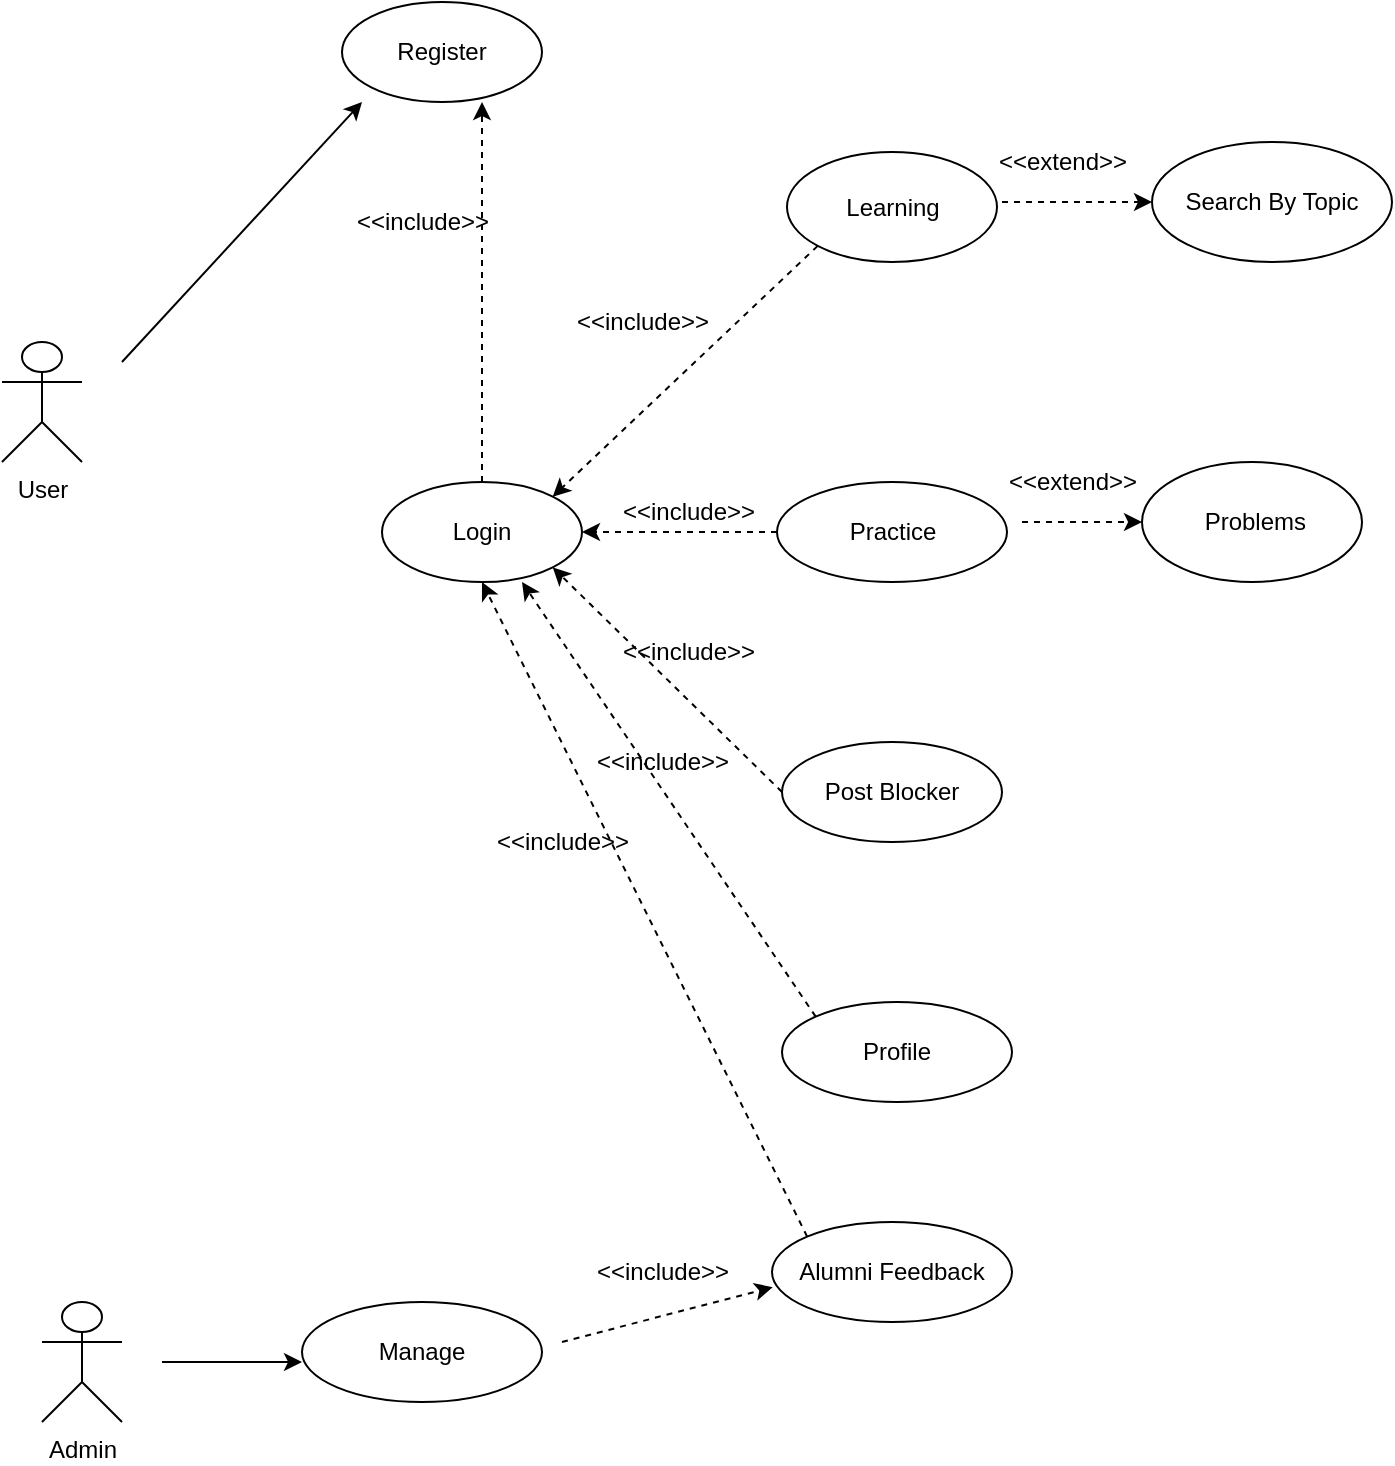 <mxfile version="14.6.13" type="device"><diagram id="oDY6YSs_Ly7o4XO8cJxK" name="Page-1"><mxGraphModel dx="1038" dy="580" grid="1" gridSize="10" guides="1" tooltips="1" connect="1" arrows="1" fold="1" page="1" pageScale="1" pageWidth="1400" pageHeight="850" math="0" shadow="0"><root><mxCell id="0"/><mxCell id="1" parent="0"/><mxCell id="HIAprlGVLeKQBiOKEmwT-77" value="User" style="shape=umlActor;verticalLabelPosition=bottom;verticalAlign=top;html=1;outlineConnect=0;" parent="1" vertex="1"><mxGeometry x="60" y="270" width="40" height="60" as="geometry"/></mxCell><mxCell id="HIAprlGVLeKQBiOKEmwT-78" value="Register" style="ellipse;whiteSpace=wrap;html=1;" parent="1" vertex="1"><mxGeometry x="230" y="100" width="100" height="50" as="geometry"/></mxCell><mxCell id="HIAprlGVLeKQBiOKEmwT-79" value="" style="edgeStyle=orthogonalEdgeStyle;rounded=0;orthogonalLoop=1;jettySize=auto;html=1;dashed=1;" parent="1" source="HIAprlGVLeKQBiOKEmwT-80" edge="1"><mxGeometry relative="1" as="geometry"><mxPoint x="300" y="150" as="targetPoint"/><Array as="points"><mxPoint x="300" y="160"/><mxPoint x="300" y="160"/></Array></mxGeometry></mxCell><mxCell id="HIAprlGVLeKQBiOKEmwT-80" value="Login" style="ellipse;whiteSpace=wrap;html=1;" parent="1" vertex="1"><mxGeometry x="250" y="340" width="100" height="50" as="geometry"/></mxCell><mxCell id="HIAprlGVLeKQBiOKEmwT-81" value="" style="endArrow=classic;html=1;" parent="1" edge="1"><mxGeometry width="50" height="50" relative="1" as="geometry"><mxPoint x="120" y="280" as="sourcePoint"/><mxPoint x="240" y="150" as="targetPoint"/><Array as="points"/></mxGeometry></mxCell><mxCell id="HIAprlGVLeKQBiOKEmwT-83" value="Learning" style="ellipse;whiteSpace=wrap;html=1;" parent="1" vertex="1"><mxGeometry x="452.5" y="175" width="105" height="55" as="geometry"/></mxCell><mxCell id="HIAprlGVLeKQBiOKEmwT-84" value="Search By Topic" style="ellipse;whiteSpace=wrap;html=1;" parent="1" vertex="1"><mxGeometry x="635" y="170" width="120" height="60" as="geometry"/></mxCell><mxCell id="HIAprlGVLeKQBiOKEmwT-85" value="&amp;lt;&amp;lt;include&amp;gt;&amp;gt;" style="text;html=1;align=center;verticalAlign=middle;resizable=0;points=[];autosize=1;strokeColor=none;" parent="1" vertex="1"><mxGeometry x="230" y="200" width="80" height="20" as="geometry"/></mxCell><mxCell id="HIAprlGVLeKQBiOKEmwT-91" value="" style="endArrow=classic;html=1;dashed=1;entryX=0;entryY=0.5;entryDx=0;entryDy=0;" parent="1" edge="1" target="HIAprlGVLeKQBiOKEmwT-84"><mxGeometry width="50" height="50" relative="1" as="geometry"><mxPoint x="560" y="200" as="sourcePoint"/><mxPoint x="630" y="130" as="targetPoint"/></mxGeometry></mxCell><mxCell id="HIAprlGVLeKQBiOKEmwT-95" value="&amp;lt;&amp;lt;extend&amp;gt;&amp;gt;" style="text;html=1;align=center;verticalAlign=middle;resizable=0;points=[];autosize=1;strokeColor=none;" parent="1" vertex="1"><mxGeometry x="550" y="170" width="80" height="20" as="geometry"/></mxCell><mxCell id="HIAprlGVLeKQBiOKEmwT-97" value="" style="endArrow=classic;html=1;dashed=1;exitX=0;exitY=1;exitDx=0;exitDy=0;entryX=1;entryY=0;entryDx=0;entryDy=0;" parent="1" source="HIAprlGVLeKQBiOKEmwT-83" edge="1" target="HIAprlGVLeKQBiOKEmwT-80"><mxGeometry width="50" height="50" relative="1" as="geometry"><mxPoint x="280.04" y="483.02" as="sourcePoint"/><mxPoint x="420" y="320" as="targetPoint"/><Array as="points"/></mxGeometry></mxCell><mxCell id="HIAprlGVLeKQBiOKEmwT-98" value="" style="endArrow=classic;html=1;dashed=1;entryX=1;entryY=0.5;entryDx=0;entryDy=0;exitX=0;exitY=0.5;exitDx=0;exitDy=0;" parent="1" source="HIAprlGVLeKQBiOKEmwT-99" edge="1" target="HIAprlGVLeKQBiOKEmwT-80"><mxGeometry width="50" height="50" relative="1" as="geometry"><mxPoint x="420" y="340" as="sourcePoint"/><mxPoint x="440" y="364.5" as="targetPoint"/></mxGeometry></mxCell><mxCell id="HIAprlGVLeKQBiOKEmwT-99" value="Practice" style="ellipse;whiteSpace=wrap;html=1;" parent="1" vertex="1"><mxGeometry x="447.5" y="340" width="115" height="50" as="geometry"/></mxCell><mxCell id="HIAprlGVLeKQBiOKEmwT-100" value="&amp;nbsp;Problems" style="ellipse;whiteSpace=wrap;html=1;" parent="1" vertex="1"><mxGeometry x="630" y="330" width="110" height="60" as="geometry"/></mxCell><mxCell id="HIAprlGVLeKQBiOKEmwT-101" value="Post Blocker" style="ellipse;whiteSpace=wrap;html=1;" parent="1" vertex="1"><mxGeometry x="450" y="470" width="110" height="50" as="geometry"/></mxCell><mxCell id="HIAprlGVLeKQBiOKEmwT-102" value="" style="endArrow=classic;html=1;dashed=1;entryX=1;entryY=1;entryDx=0;entryDy=0;exitX=0;exitY=0.5;exitDx=0;exitDy=0;" parent="1" edge="1" target="HIAprlGVLeKQBiOKEmwT-80" source="HIAprlGVLeKQBiOKEmwT-101"><mxGeometry width="50" height="50" relative="1" as="geometry"><mxPoint x="440" y="410" as="sourcePoint"/><mxPoint x="430" y="500" as="targetPoint"/><Array as="points"/></mxGeometry></mxCell><mxCell id="HIAprlGVLeKQBiOKEmwT-103" value="" style="endArrow=classic;html=1;dashed=1;" parent="1" edge="1"><mxGeometry width="50" height="50" relative="1" as="geometry"><mxPoint x="570" y="360" as="sourcePoint"/><mxPoint x="630" y="360" as="targetPoint"/></mxGeometry></mxCell><mxCell id="HIAprlGVLeKQBiOKEmwT-110" value="&amp;nbsp;Profile&amp;nbsp;" style="ellipse;whiteSpace=wrap;html=1;" parent="1" vertex="1"><mxGeometry x="450" y="600" width="115" height="50" as="geometry"/></mxCell><mxCell id="HIAprlGVLeKQBiOKEmwT-111" value="" style="endArrow=classic;html=1;dashed=1;exitX=0;exitY=0;exitDx=0;exitDy=0;" parent="1" source="HIAprlGVLeKQBiOKEmwT-110" edge="1"><mxGeometry width="50" height="50" relative="1" as="geometry"><mxPoint x="290" y="510.02" as="sourcePoint"/><mxPoint x="320" y="390" as="targetPoint"/><Array as="points"/></mxGeometry></mxCell><mxCell id="HIAprlGVLeKQBiOKEmwT-112" value="Alumni Feedback" style="ellipse;whiteSpace=wrap;html=1;" parent="1" vertex="1"><mxGeometry x="445" y="710" width="120" height="50" as="geometry"/></mxCell><mxCell id="HIAprlGVLeKQBiOKEmwT-113" value="Admin" style="shape=umlActor;verticalLabelPosition=bottom;verticalAlign=top;html=1;outlineConnect=0;" parent="1" vertex="1"><mxGeometry x="80" y="750" width="40" height="60" as="geometry"/></mxCell><mxCell id="HIAprlGVLeKQBiOKEmwT-118" value="Manage" style="ellipse;whiteSpace=wrap;html=1;" parent="1" vertex="1"><mxGeometry x="210" y="750" width="120" height="50" as="geometry"/></mxCell><mxCell id="HIAprlGVLeKQBiOKEmwT-119" value="" style="endArrow=classic;html=1;dashed=1;entryX=0.003;entryY=0.652;entryDx=0;entryDy=0;entryPerimeter=0;" parent="1" edge="1" target="HIAprlGVLeKQBiOKEmwT-112"><mxGeometry width="50" height="50" relative="1" as="geometry"><mxPoint x="340" y="770" as="sourcePoint"/><mxPoint x="420" y="750" as="targetPoint"/></mxGeometry></mxCell><mxCell id="HIAprlGVLeKQBiOKEmwT-121" value="" style="endArrow=classic;html=1;" parent="1" edge="1"><mxGeometry width="50" height="50" relative="1" as="geometry"><mxPoint x="140" y="780" as="sourcePoint"/><mxPoint x="210" y="780" as="targetPoint"/><Array as="points"/></mxGeometry></mxCell><mxCell id="HIAprlGVLeKQBiOKEmwT-126" value="" style="endArrow=classic;html=1;dashed=1;exitX=0;exitY=0;exitDx=0;exitDy=0;entryX=0.5;entryY=1;entryDx=0;entryDy=0;" parent="1" source="HIAprlGVLeKQBiOKEmwT-112" edge="1" target="HIAprlGVLeKQBiOKEmwT-80"><mxGeometry width="50" height="50" relative="1" as="geometry"><mxPoint x="480" y="690" as="sourcePoint"/><mxPoint x="290" y="400" as="targetPoint"/><Array as="points"/></mxGeometry></mxCell><mxCell id="HIAprlGVLeKQBiOKEmwT-129" value="&amp;lt;&amp;lt;extend&amp;gt;&amp;gt;" style="text;html=1;align=center;verticalAlign=middle;resizable=0;points=[];autosize=1;strokeColor=none;" parent="1" vertex="1"><mxGeometry x="555" y="330" width="80" height="20" as="geometry"/></mxCell><mxCell id="HIAprlGVLeKQBiOKEmwT-133" value="&lt;span style=&quot;color: rgba(0 , 0 , 0 , 0) ; font-family: monospace ; font-size: 0px&quot;&gt;%3CmxGraphModel%3E%3Croot%3E%3CmxCell%20id%3D%220%22%2F%3E%3CmxCell%20id%3D%221%22%20parent%3D%220%22%2F%3E%3CmxCell%20id%3D%222%22%20value%3D%22%26amp%3Blt%3B%26amp%3Blt%3Binclude%26amp%3Bgt%3B%26amp%3Bgt%3B%22%20style%3D%22text%3Bhtml%3D1%3Balign%3Dcenter%3BverticalAlign%3Dmiddle%3Bresizable%3D0%3Bpoints%3D%5B%5D%3Bautosize%3D1%3BstrokeColor%3Dnone%3B%22%20vertex%3D%221%22%20parent%3D%221%22%3E%3CmxGeometry%20x%3D%22380%22%20y%3D%2270%22%20width%3D%2280%22%20height%3D%2220%22%20as%3D%22geometry%22%2F%3E%3C%2FmxCell%3E%3C%2Froot%3E%3C%2FmxGraphModel%3E&lt;/span&gt;" style="text;html=1;align=center;verticalAlign=middle;resizable=0;points=[];autosize=1;strokeColor=none;" parent="1" vertex="1"><mxGeometry x="350" y="760" width="20" height="20" as="geometry"/></mxCell><mxCell id="HIAprlGVLeKQBiOKEmwT-134" value="&amp;lt;&amp;lt;include&amp;gt;&amp;gt;" style="text;html=1;align=center;verticalAlign=middle;resizable=0;points=[];autosize=1;strokeColor=none;" parent="1" vertex="1"><mxGeometry x="350" y="725" width="80" height="20" as="geometry"/></mxCell><mxCell id="skw85O_EoqgxVQPd9k0t-2" value="&amp;lt;&amp;lt;include&amp;gt;&amp;gt;" style="text;html=1;align=center;verticalAlign=middle;resizable=0;points=[];autosize=1;strokeColor=none;" vertex="1" parent="1"><mxGeometry x="340" y="250" width="80" height="20" as="geometry"/></mxCell><mxCell id="skw85O_EoqgxVQPd9k0t-3" value="&amp;lt;&amp;lt;include&amp;gt;&amp;gt;" style="text;html=1;align=center;verticalAlign=middle;resizable=0;points=[];autosize=1;strokeColor=none;" vertex="1" parent="1"><mxGeometry x="362.5" y="345" width="80" height="20" as="geometry"/></mxCell><mxCell id="skw85O_EoqgxVQPd9k0t-4" value="&amp;lt;&amp;lt;include&amp;gt;&amp;gt;" style="text;html=1;align=center;verticalAlign=middle;resizable=0;points=[];autosize=1;strokeColor=none;" vertex="1" parent="1"><mxGeometry x="300" y="510" width="80" height="20" as="geometry"/></mxCell><mxCell id="skw85O_EoqgxVQPd9k0t-5" value="&amp;lt;&amp;lt;include&amp;gt;&amp;gt;" style="text;html=1;align=center;verticalAlign=middle;resizable=0;points=[];autosize=1;strokeColor=none;" vertex="1" parent="1"><mxGeometry x="350" y="470" width="80" height="20" as="geometry"/></mxCell><mxCell id="skw85O_EoqgxVQPd9k0t-6" value="&amp;lt;&amp;lt;include&amp;gt;&amp;gt;" style="text;html=1;align=center;verticalAlign=middle;resizable=0;points=[];autosize=1;strokeColor=none;" vertex="1" parent="1"><mxGeometry x="362.5" y="415" width="80" height="20" as="geometry"/></mxCell></root></mxGraphModel></diagram></mxfile>